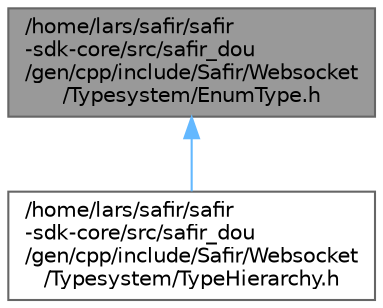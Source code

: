 digraph "/home/lars/safir/safir-sdk-core/src/safir_dou/gen/cpp/include/Safir/Websocket/Typesystem/EnumType.h"
{
 // LATEX_PDF_SIZE
  bgcolor="transparent";
  edge [fontname=Helvetica,fontsize=10,labelfontname=Helvetica,labelfontsize=10];
  node [fontname=Helvetica,fontsize=10,shape=box,height=0.2,width=0.4];
  Node1 [label="/home/lars/safir/safir\l-sdk-core/src/safir_dou\l/gen/cpp/include/Safir/Websocket\l/Typesystem/EnumType.h",height=0.2,width=0.4,color="gray40", fillcolor="grey60", style="filled", fontcolor="black",tooltip=" "];
  Node1 -> Node2 [dir="back",color="steelblue1",style="solid"];
  Node2 [label="/home/lars/safir/safir\l-sdk-core/src/safir_dou\l/gen/cpp/include/Safir/Websocket\l/Typesystem/TypeHierarchy.h",height=0.2,width=0.4,color="grey40", fillcolor="white", style="filled",URL="$a00365.html",tooltip=" "];
}
